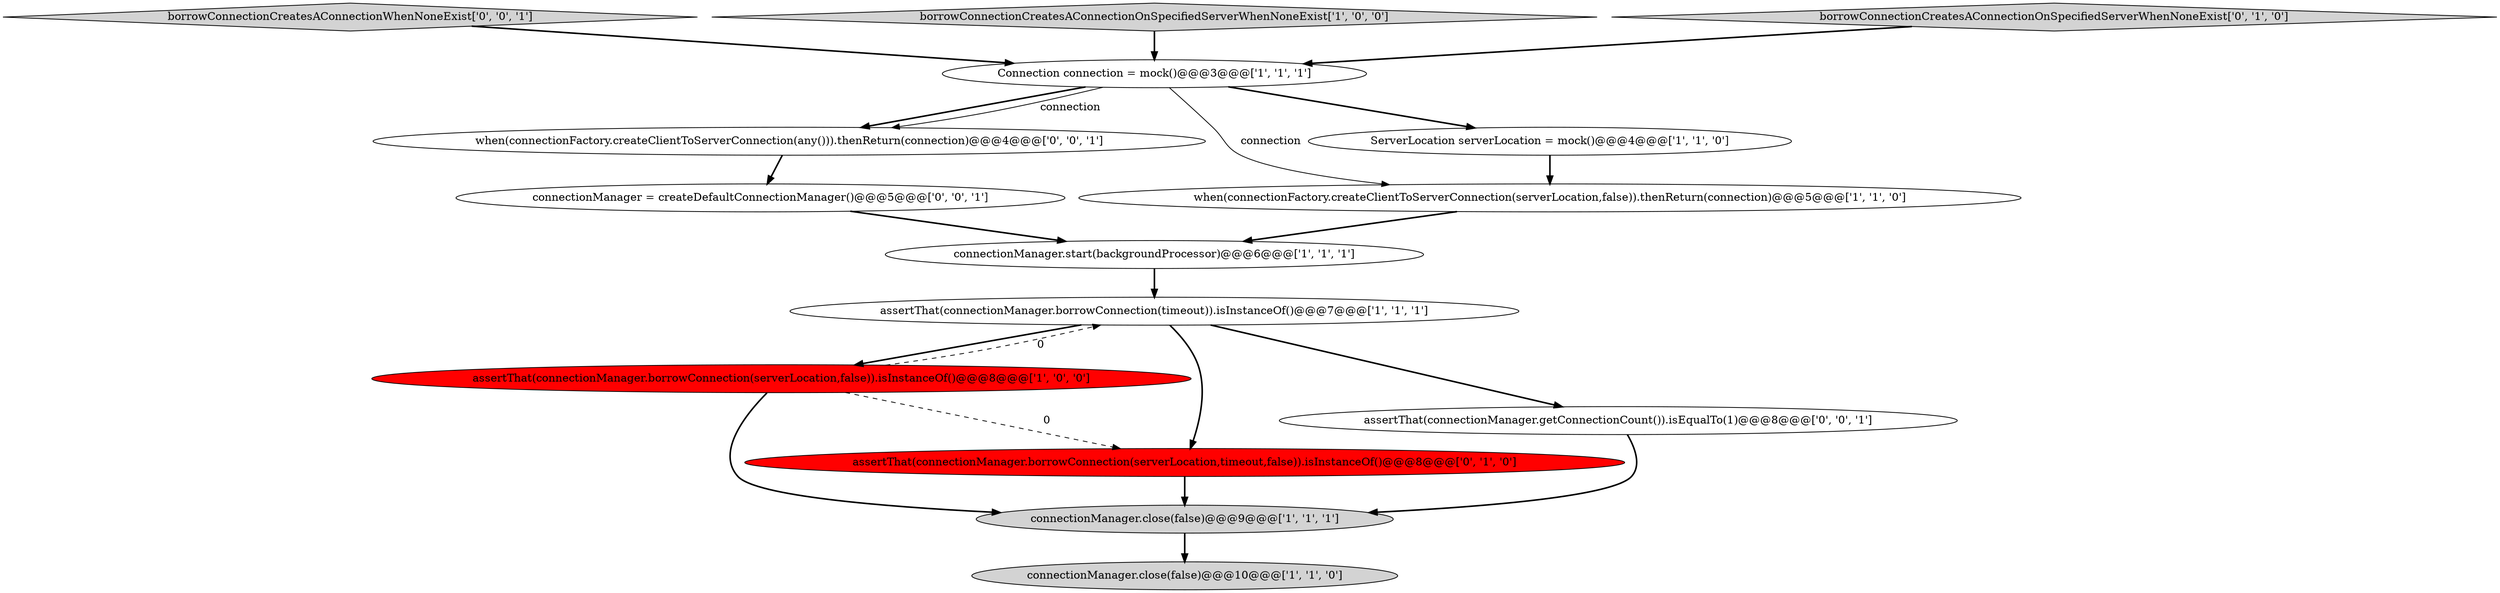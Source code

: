 digraph {
0 [style = filled, label = "Connection connection = mock()@@@3@@@['1', '1', '1']", fillcolor = white, shape = ellipse image = "AAA0AAABBB1BBB"];
5 [style = filled, label = "assertThat(connectionManager.borrowConnection(serverLocation,false)).isInstanceOf()@@@8@@@['1', '0', '0']", fillcolor = red, shape = ellipse image = "AAA1AAABBB1BBB"];
8 [style = filled, label = "connectionManager.close(false)@@@10@@@['1', '1', '0']", fillcolor = lightgray, shape = ellipse image = "AAA0AAABBB1BBB"];
1 [style = filled, label = "assertThat(connectionManager.borrowConnection(timeout)).isInstanceOf()@@@7@@@['1', '1', '1']", fillcolor = white, shape = ellipse image = "AAA0AAABBB1BBB"];
14 [style = filled, label = "borrowConnectionCreatesAConnectionWhenNoneExist['0', '0', '1']", fillcolor = lightgray, shape = diamond image = "AAA0AAABBB3BBB"];
6 [style = filled, label = "connectionManager.start(backgroundProcessor)@@@6@@@['1', '1', '1']", fillcolor = white, shape = ellipse image = "AAA0AAABBB1BBB"];
12 [style = filled, label = "when(connectionFactory.createClientToServerConnection(any())).thenReturn(connection)@@@4@@@['0', '0', '1']", fillcolor = white, shape = ellipse image = "AAA0AAABBB3BBB"];
10 [style = filled, label = "assertThat(connectionManager.borrowConnection(serverLocation,timeout,false)).isInstanceOf()@@@8@@@['0', '1', '0']", fillcolor = red, shape = ellipse image = "AAA1AAABBB2BBB"];
11 [style = filled, label = "connectionManager = createDefaultConnectionManager()@@@5@@@['0', '0', '1']", fillcolor = white, shape = ellipse image = "AAA0AAABBB3BBB"];
13 [style = filled, label = "assertThat(connectionManager.getConnectionCount()).isEqualTo(1)@@@8@@@['0', '0', '1']", fillcolor = white, shape = ellipse image = "AAA0AAABBB3BBB"];
2 [style = filled, label = "when(connectionFactory.createClientToServerConnection(serverLocation,false)).thenReturn(connection)@@@5@@@['1', '1', '0']", fillcolor = white, shape = ellipse image = "AAA0AAABBB1BBB"];
4 [style = filled, label = "borrowConnectionCreatesAConnectionOnSpecifiedServerWhenNoneExist['1', '0', '0']", fillcolor = lightgray, shape = diamond image = "AAA0AAABBB1BBB"];
9 [style = filled, label = "borrowConnectionCreatesAConnectionOnSpecifiedServerWhenNoneExist['0', '1', '0']", fillcolor = lightgray, shape = diamond image = "AAA0AAABBB2BBB"];
7 [style = filled, label = "connectionManager.close(false)@@@9@@@['1', '1', '1']", fillcolor = lightgray, shape = ellipse image = "AAA0AAABBB1BBB"];
3 [style = filled, label = "ServerLocation serverLocation = mock()@@@4@@@['1', '1', '0']", fillcolor = white, shape = ellipse image = "AAA0AAABBB1BBB"];
1->5 [style = bold, label=""];
0->3 [style = bold, label=""];
5->1 [style = dashed, label="0"];
9->0 [style = bold, label=""];
2->6 [style = bold, label=""];
0->12 [style = bold, label=""];
11->6 [style = bold, label=""];
12->11 [style = bold, label=""];
7->8 [style = bold, label=""];
10->7 [style = bold, label=""];
1->13 [style = bold, label=""];
4->0 [style = bold, label=""];
6->1 [style = bold, label=""];
0->12 [style = solid, label="connection"];
3->2 [style = bold, label=""];
14->0 [style = bold, label=""];
5->10 [style = dashed, label="0"];
13->7 [style = bold, label=""];
0->2 [style = solid, label="connection"];
5->7 [style = bold, label=""];
1->10 [style = bold, label=""];
}
